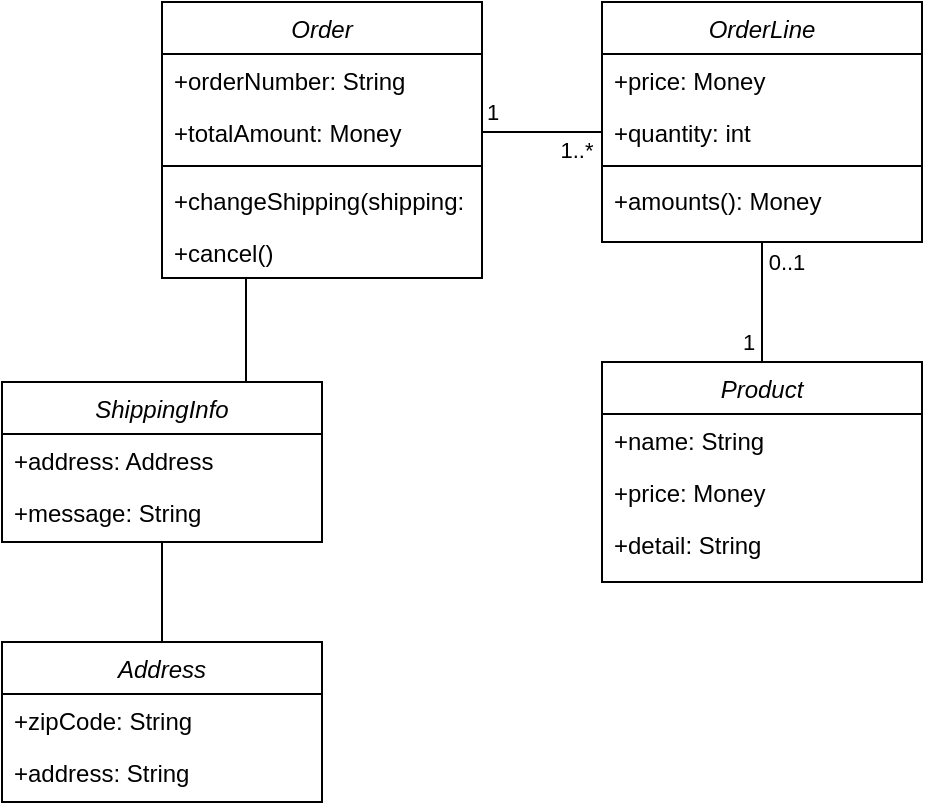 <mxfile version="24.4.0" type="device">
  <diagram name="페이지-1" id="75ynqePnMtTtGkk_qnM_">
    <mxGraphModel dx="794" dy="1214" grid="1" gridSize="10" guides="1" tooltips="1" connect="1" arrows="1" fold="1" page="1" pageScale="1" pageWidth="827" pageHeight="1169" math="0" shadow="0">
      <root>
        <mxCell id="0" />
        <mxCell id="1" parent="0" />
        <mxCell id="3nJ6yP7sf1olz0DtHmWn-38" style="edgeStyle=orthogonalEdgeStyle;rounded=0;orthogonalLoop=1;jettySize=auto;html=1;entryX=1;entryY=0;entryDx=0;entryDy=0;endArrow=none;endFill=0;" edge="1" parent="1">
          <mxGeometry relative="1" as="geometry">
            <mxPoint x="262" y="258" as="sourcePoint" />
            <mxPoint x="262" y="310" as="targetPoint" />
          </mxGeometry>
        </mxCell>
        <mxCell id="3nJ6yP7sf1olz0DtHmWn-1" value="Order" style="swimlane;fontStyle=2;align=center;verticalAlign=top;childLayout=stackLayout;horizontal=1;startSize=26;horizontalStack=0;resizeParent=1;resizeLast=0;collapsible=1;marginBottom=0;rounded=0;shadow=0;strokeWidth=1;" vertex="1" parent="1">
          <mxGeometry x="220" y="120" width="160" height="138" as="geometry">
            <mxRectangle x="220" y="120" width="160" height="26" as="alternateBounds" />
          </mxGeometry>
        </mxCell>
        <mxCell id="3nJ6yP7sf1olz0DtHmWn-2" value="+orderNumber: String" style="text;align=left;verticalAlign=top;spacingLeft=4;spacingRight=4;overflow=hidden;rotatable=0;points=[[0,0.5],[1,0.5]];portConstraint=eastwest;" vertex="1" parent="3nJ6yP7sf1olz0DtHmWn-1">
          <mxGeometry y="26" width="160" height="26" as="geometry" />
        </mxCell>
        <mxCell id="3nJ6yP7sf1olz0DtHmWn-3" value="+totalAmount: Money" style="text;align=left;verticalAlign=top;spacingLeft=4;spacingRight=4;overflow=hidden;rotatable=0;points=[[0,0.5],[1,0.5]];portConstraint=eastwest;rounded=0;shadow=0;html=0;" vertex="1" parent="3nJ6yP7sf1olz0DtHmWn-1">
          <mxGeometry y="52" width="160" height="26" as="geometry" />
        </mxCell>
        <mxCell id="3nJ6yP7sf1olz0DtHmWn-5" value="" style="line;html=1;strokeWidth=1;align=left;verticalAlign=middle;spacingTop=-1;spacingLeft=3;spacingRight=3;rotatable=0;labelPosition=right;points=[];portConstraint=eastwest;" vertex="1" parent="3nJ6yP7sf1olz0DtHmWn-1">
          <mxGeometry y="78" width="160" height="8" as="geometry" />
        </mxCell>
        <mxCell id="3nJ6yP7sf1olz0DtHmWn-8" value="+changeShipping(shipping: ShippingInfo)" style="text;align=left;verticalAlign=top;spacingLeft=4;spacingRight=4;overflow=hidden;rotatable=0;points=[[0,0.5],[1,0.5]];portConstraint=eastwest;" vertex="1" parent="3nJ6yP7sf1olz0DtHmWn-1">
          <mxGeometry y="86" width="160" height="26" as="geometry" />
        </mxCell>
        <mxCell id="3nJ6yP7sf1olz0DtHmWn-6" value="+cancel()" style="text;align=left;verticalAlign=top;spacingLeft=4;spacingRight=4;overflow=hidden;rotatable=0;points=[[0,0.5],[1,0.5]];portConstraint=eastwest;" vertex="1" parent="3nJ6yP7sf1olz0DtHmWn-1">
          <mxGeometry y="112" width="160" height="26" as="geometry" />
        </mxCell>
        <mxCell id="3nJ6yP7sf1olz0DtHmWn-21" style="edgeStyle=orthogonalEdgeStyle;rounded=0;orthogonalLoop=1;jettySize=auto;html=1;entryX=0.5;entryY=0;entryDx=0;entryDy=0;endArrow=none;endFill=0;" edge="1" parent="1" source="3nJ6yP7sf1olz0DtHmWn-9" target="3nJ6yP7sf1olz0DtHmWn-15">
          <mxGeometry relative="1" as="geometry" />
        </mxCell>
        <mxCell id="3nJ6yP7sf1olz0DtHmWn-24" value="0..1" style="edgeLabel;html=1;align=center;verticalAlign=middle;resizable=0;points=[];" vertex="1" connectable="0" parent="3nJ6yP7sf1olz0DtHmWn-21">
          <mxGeometry x="-0.667" y="1" relative="1" as="geometry">
            <mxPoint x="11" as="offset" />
          </mxGeometry>
        </mxCell>
        <mxCell id="3nJ6yP7sf1olz0DtHmWn-25" value="1" style="edgeLabel;html=1;align=center;verticalAlign=middle;resizable=0;points=[];" vertex="1" connectable="0" parent="3nJ6yP7sf1olz0DtHmWn-21">
          <mxGeometry x="0.433" relative="1" as="geometry">
            <mxPoint x="-7" y="7" as="offset" />
          </mxGeometry>
        </mxCell>
        <mxCell id="3nJ6yP7sf1olz0DtHmWn-9" value="OrderLine" style="swimlane;fontStyle=2;align=center;verticalAlign=top;childLayout=stackLayout;horizontal=1;startSize=26;horizontalStack=0;resizeParent=1;resizeLast=0;collapsible=1;marginBottom=0;rounded=0;shadow=0;strokeWidth=1;" vertex="1" parent="1">
          <mxGeometry x="440" y="120" width="160" height="120" as="geometry">
            <mxRectangle x="220" y="120" width="160" height="26" as="alternateBounds" />
          </mxGeometry>
        </mxCell>
        <mxCell id="3nJ6yP7sf1olz0DtHmWn-10" value="+price: Money" style="text;align=left;verticalAlign=top;spacingLeft=4;spacingRight=4;overflow=hidden;rotatable=0;points=[[0,0.5],[1,0.5]];portConstraint=eastwest;" vertex="1" parent="3nJ6yP7sf1olz0DtHmWn-9">
          <mxGeometry y="26" width="160" height="26" as="geometry" />
        </mxCell>
        <mxCell id="3nJ6yP7sf1olz0DtHmWn-11" value="+quantity: int" style="text;align=left;verticalAlign=top;spacingLeft=4;spacingRight=4;overflow=hidden;rotatable=0;points=[[0,0.5],[1,0.5]];portConstraint=eastwest;rounded=0;shadow=0;html=0;" vertex="1" parent="3nJ6yP7sf1olz0DtHmWn-9">
          <mxGeometry y="52" width="160" height="26" as="geometry" />
        </mxCell>
        <mxCell id="3nJ6yP7sf1olz0DtHmWn-12" value="" style="line;html=1;strokeWidth=1;align=left;verticalAlign=middle;spacingTop=-1;spacingLeft=3;spacingRight=3;rotatable=0;labelPosition=right;points=[];portConstraint=eastwest;" vertex="1" parent="3nJ6yP7sf1olz0DtHmWn-9">
          <mxGeometry y="78" width="160" height="8" as="geometry" />
        </mxCell>
        <mxCell id="3nJ6yP7sf1olz0DtHmWn-13" value="+amounts(): Money" style="text;align=left;verticalAlign=top;spacingLeft=4;spacingRight=4;overflow=hidden;rotatable=0;points=[[0,0.5],[1,0.5]];portConstraint=eastwest;" vertex="1" parent="3nJ6yP7sf1olz0DtHmWn-9">
          <mxGeometry y="86" width="160" height="24" as="geometry" />
        </mxCell>
        <mxCell id="3nJ6yP7sf1olz0DtHmWn-15" value="Product" style="swimlane;fontStyle=2;align=center;verticalAlign=top;childLayout=stackLayout;horizontal=1;startSize=26;horizontalStack=0;resizeParent=1;resizeLast=0;collapsible=1;marginBottom=0;rounded=0;shadow=0;strokeWidth=1;" vertex="1" parent="1">
          <mxGeometry x="440" y="300" width="160" height="110" as="geometry">
            <mxRectangle x="220" y="120" width="160" height="26" as="alternateBounds" />
          </mxGeometry>
        </mxCell>
        <mxCell id="3nJ6yP7sf1olz0DtHmWn-16" value="+name: String" style="text;align=left;verticalAlign=top;spacingLeft=4;spacingRight=4;overflow=hidden;rotatable=0;points=[[0,0.5],[1,0.5]];portConstraint=eastwest;" vertex="1" parent="3nJ6yP7sf1olz0DtHmWn-15">
          <mxGeometry y="26" width="160" height="26" as="geometry" />
        </mxCell>
        <mxCell id="3nJ6yP7sf1olz0DtHmWn-17" value="+price: Money" style="text;align=left;verticalAlign=top;spacingLeft=4;spacingRight=4;overflow=hidden;rotatable=0;points=[[0,0.5],[1,0.5]];portConstraint=eastwest;rounded=0;shadow=0;html=0;" vertex="1" parent="3nJ6yP7sf1olz0DtHmWn-15">
          <mxGeometry y="52" width="160" height="26" as="geometry" />
        </mxCell>
        <mxCell id="3nJ6yP7sf1olz0DtHmWn-19" value="+detail: String" style="text;align=left;verticalAlign=top;spacingLeft=4;spacingRight=4;overflow=hidden;rotatable=0;points=[[0,0.5],[1,0.5]];portConstraint=eastwest;" vertex="1" parent="3nJ6yP7sf1olz0DtHmWn-15">
          <mxGeometry y="78" width="160" height="26" as="geometry" />
        </mxCell>
        <mxCell id="3nJ6yP7sf1olz0DtHmWn-20" style="edgeStyle=orthogonalEdgeStyle;rounded=0;orthogonalLoop=1;jettySize=auto;html=1;entryX=0;entryY=0.5;entryDx=0;entryDy=0;endArrow=none;endFill=0;" edge="1" parent="1" source="3nJ6yP7sf1olz0DtHmWn-3" target="3nJ6yP7sf1olz0DtHmWn-11">
          <mxGeometry relative="1" as="geometry" />
        </mxCell>
        <mxCell id="3nJ6yP7sf1olz0DtHmWn-22" value="1" style="edgeLabel;html=1;align=center;verticalAlign=middle;resizable=0;points=[];" vertex="1" connectable="0" parent="3nJ6yP7sf1olz0DtHmWn-20">
          <mxGeometry x="-0.533" y="4" relative="1" as="geometry">
            <mxPoint x="-9" y="-6" as="offset" />
          </mxGeometry>
        </mxCell>
        <mxCell id="3nJ6yP7sf1olz0DtHmWn-23" value="1..*" style="edgeLabel;html=1;align=center;verticalAlign=middle;resizable=0;points=[];" vertex="1" connectable="0" parent="3nJ6yP7sf1olz0DtHmWn-20">
          <mxGeometry x="0.567" y="2" relative="1" as="geometry">
            <mxPoint y="11" as="offset" />
          </mxGeometry>
        </mxCell>
        <mxCell id="3nJ6yP7sf1olz0DtHmWn-39" style="edgeStyle=orthogonalEdgeStyle;rounded=0;orthogonalLoop=1;jettySize=auto;html=1;entryX=0.5;entryY=0;entryDx=0;entryDy=0;endArrow=none;endFill=0;" edge="1" parent="1" source="3nJ6yP7sf1olz0DtHmWn-27" target="3nJ6yP7sf1olz0DtHmWn-35">
          <mxGeometry relative="1" as="geometry" />
        </mxCell>
        <mxCell id="3nJ6yP7sf1olz0DtHmWn-27" value="ShippingInfo" style="swimlane;fontStyle=2;align=center;verticalAlign=top;childLayout=stackLayout;horizontal=1;startSize=26;horizontalStack=0;resizeParent=1;resizeLast=0;collapsible=1;marginBottom=0;rounded=0;shadow=0;strokeWidth=1;" vertex="1" parent="1">
          <mxGeometry x="140" y="310" width="160" height="80" as="geometry">
            <mxRectangle x="220" y="120" width="160" height="26" as="alternateBounds" />
          </mxGeometry>
        </mxCell>
        <mxCell id="3nJ6yP7sf1olz0DtHmWn-28" value="+address: Address" style="text;align=left;verticalAlign=top;spacingLeft=4;spacingRight=4;overflow=hidden;rotatable=0;points=[[0,0.5],[1,0.5]];portConstraint=eastwest;" vertex="1" parent="3nJ6yP7sf1olz0DtHmWn-27">
          <mxGeometry y="26" width="160" height="26" as="geometry" />
        </mxCell>
        <mxCell id="3nJ6yP7sf1olz0DtHmWn-29" value="+message: String" style="text;align=left;verticalAlign=top;spacingLeft=4;spacingRight=4;overflow=hidden;rotatable=0;points=[[0,0.5],[1,0.5]];portConstraint=eastwest;rounded=0;shadow=0;html=0;" vertex="1" parent="3nJ6yP7sf1olz0DtHmWn-27">
          <mxGeometry y="52" width="160" height="26" as="geometry" />
        </mxCell>
        <mxCell id="3nJ6yP7sf1olz0DtHmWn-35" value="Address" style="swimlane;fontStyle=2;align=center;verticalAlign=top;childLayout=stackLayout;horizontal=1;startSize=26;horizontalStack=0;resizeParent=1;resizeLast=0;collapsible=1;marginBottom=0;rounded=0;shadow=0;strokeWidth=1;" vertex="1" parent="1">
          <mxGeometry x="140" y="440" width="160" height="80" as="geometry">
            <mxRectangle x="220" y="120" width="160" height="26" as="alternateBounds" />
          </mxGeometry>
        </mxCell>
        <mxCell id="3nJ6yP7sf1olz0DtHmWn-36" value="+zipCode: String" style="text;align=left;verticalAlign=top;spacingLeft=4;spacingRight=4;overflow=hidden;rotatable=0;points=[[0,0.5],[1,0.5]];portConstraint=eastwest;" vertex="1" parent="3nJ6yP7sf1olz0DtHmWn-35">
          <mxGeometry y="26" width="160" height="26" as="geometry" />
        </mxCell>
        <mxCell id="3nJ6yP7sf1olz0DtHmWn-37" value="+address: String" style="text;align=left;verticalAlign=top;spacingLeft=4;spacingRight=4;overflow=hidden;rotatable=0;points=[[0,0.5],[1,0.5]];portConstraint=eastwest;rounded=0;shadow=0;html=0;" vertex="1" parent="3nJ6yP7sf1olz0DtHmWn-35">
          <mxGeometry y="52" width="160" height="26" as="geometry" />
        </mxCell>
      </root>
    </mxGraphModel>
  </diagram>
</mxfile>
